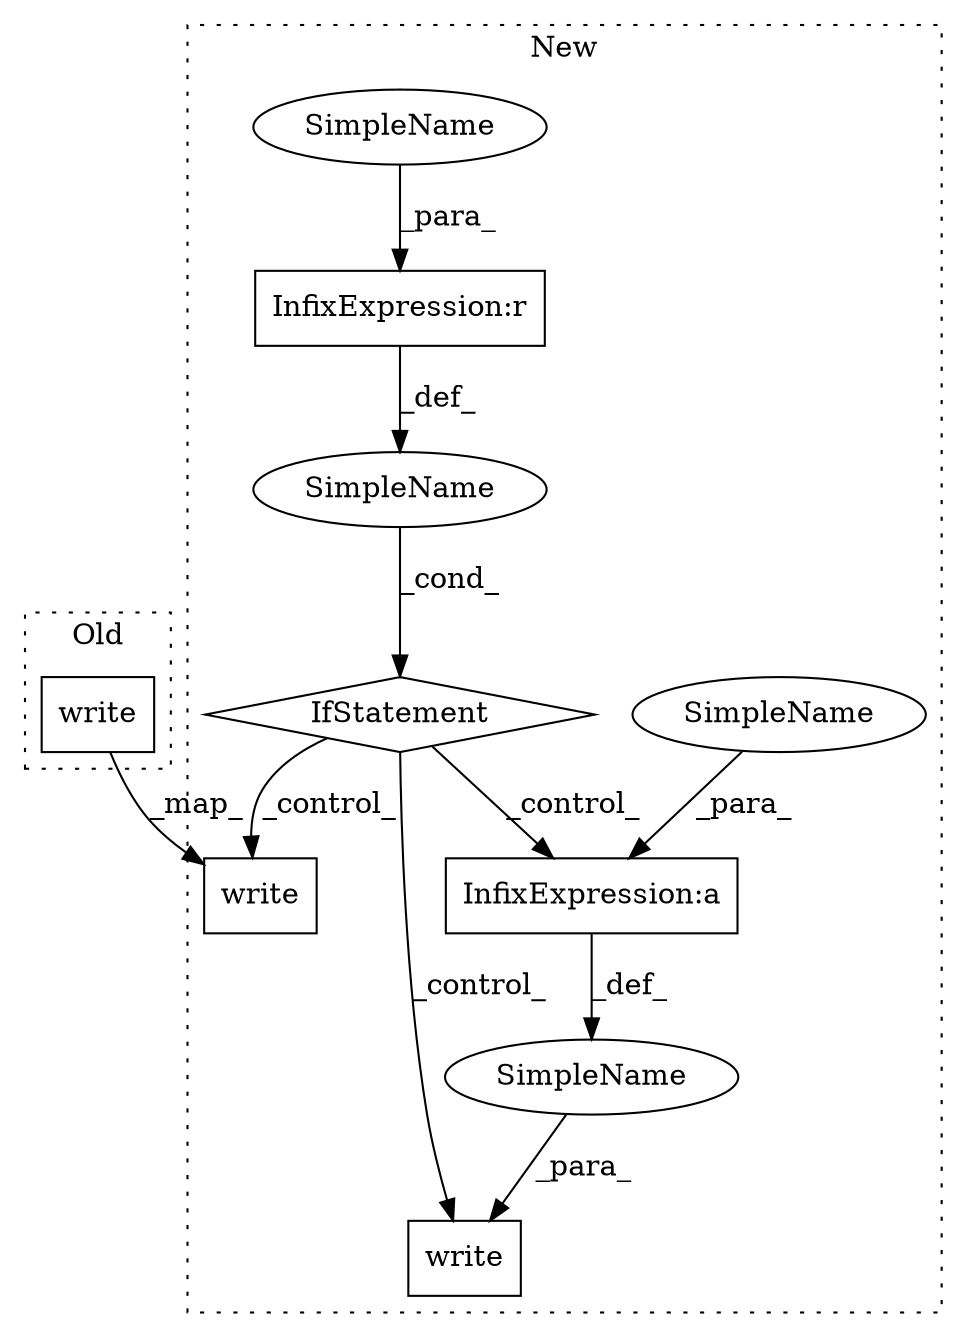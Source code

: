 digraph G {
subgraph cluster0 {
1 [label="write" a="32" s="572,590" l="6,1" shape="box"];
label = "Old";
style="dotted";
}
subgraph cluster1 {
2 [label="write" a="32" s="804,822" l="6,1" shape="box"];
3 [label="SimpleName" a="42" s="" l="" shape="ellipse"];
4 [label="IfStatement" a="25" s="761,782" l="4,2" shape="diamond"];
5 [label="InfixExpression:r" a="27" s="774" l="4" shape="box"];
6 [label="SimpleName" a="42" s="778" l="4" shape="ellipse"];
7 [label="write" a="32" s="857,909" l="6,2" shape="box"];
8 [label="InfixExpression:a" a="27" s="874" l="10" shape="box"];
9 [label="SimpleName" a="42" s="" l="" shape="ellipse"];
10 [label="SimpleName" a="42" s="" l="" shape="ellipse"];
label = "New";
style="dotted";
}
1 -> 2 [label="_map_"];
3 -> 4 [label="_cond_"];
4 -> 8 [label="_control_"];
4 -> 2 [label="_control_"];
4 -> 7 [label="_control_"];
5 -> 3 [label="_def_"];
6 -> 5 [label="_para_"];
8 -> 9 [label="_def_"];
9 -> 7 [label="_para_"];
10 -> 8 [label="_para_"];
}